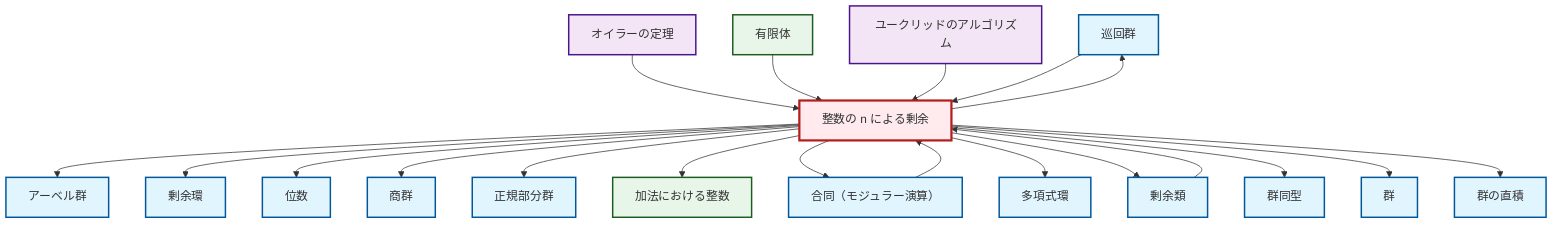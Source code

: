 graph TD
    classDef definition fill:#e1f5fe,stroke:#01579b,stroke-width:2px
    classDef theorem fill:#f3e5f5,stroke:#4a148c,stroke-width:2px
    classDef axiom fill:#fff3e0,stroke:#e65100,stroke-width:2px
    classDef example fill:#e8f5e9,stroke:#1b5e20,stroke-width:2px
    classDef current fill:#ffebee,stroke:#b71c1c,stroke-width:3px
    def-group["群"]:::definition
    def-cyclic-group["巡回群"]:::definition
    def-normal-subgroup["正規部分群"]:::definition
    ex-integers-addition["加法における整数"]:::example
    def-quotient-group["商群"]:::definition
    def-congruence["合同（モジュラー演算）"]:::definition
    def-polynomial-ring["多項式環"]:::definition
    ex-quotient-integers-mod-n["整数の n による剰余"]:::example
    def-direct-product["群の直積"]:::definition
    def-isomorphism["群同型"]:::definition
    def-order["位数"]:::definition
    def-abelian-group["アーベル群"]:::definition
    ex-finite-field["有限体"]:::example
    def-coset["剰余類"]:::definition
    thm-euclidean-algorithm["ユークリッドのアルゴリズム"]:::theorem
    def-quotient-ring["剰余環"]:::definition
    thm-euler["オイラーの定理"]:::theorem
    ex-quotient-integers-mod-n --> def-abelian-group
    ex-quotient-integers-mod-n --> def-quotient-ring
    ex-quotient-integers-mod-n --> def-order
    ex-quotient-integers-mod-n --> def-quotient-group
    ex-quotient-integers-mod-n --> def-normal-subgroup
    ex-quotient-integers-mod-n --> ex-integers-addition
    ex-quotient-integers-mod-n --> def-congruence
    thm-euler --> ex-quotient-integers-mod-n
    ex-quotient-integers-mod-n --> def-polynomial-ring
    ex-finite-field --> ex-quotient-integers-mod-n
    ex-quotient-integers-mod-n --> def-cyclic-group
    thm-euclidean-algorithm --> ex-quotient-integers-mod-n
    def-coset --> ex-quotient-integers-mod-n
    ex-quotient-integers-mod-n --> def-coset
    ex-quotient-integers-mod-n --> def-isomorphism
    def-congruence --> ex-quotient-integers-mod-n
    def-cyclic-group --> ex-quotient-integers-mod-n
    ex-quotient-integers-mod-n --> def-group
    ex-quotient-integers-mod-n --> def-direct-product
    class ex-quotient-integers-mod-n current